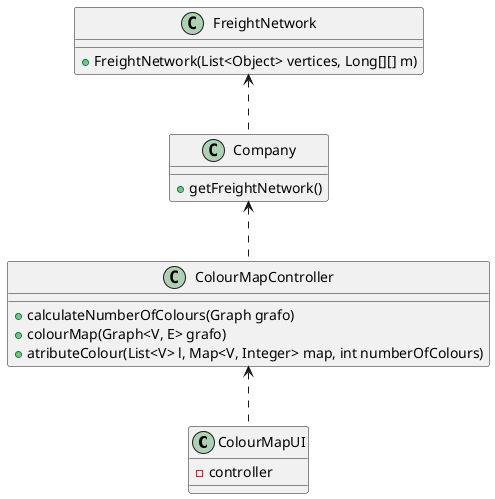 @startuml
'https://plantuml.com/class-diagram

class ColourMapUI {
- controller
}

class ColourMapController {
+ calculateNumberOfColours(Graph grafo)
+ colourMap(Graph<V, E> grafo)
+ atributeColour(List<V> l, Map<V, Integer> map, int numberOfColours)
}


class Company {
+ getFreightNetwork()
}

class FreightNetwork{
+ FreightNetwork(List<Object> vertices, Long[][] m)
}

ColourMapController <.. ColourMapUI
Company <.. ColourMapController
FreightNetwork <.. Company



@enduml